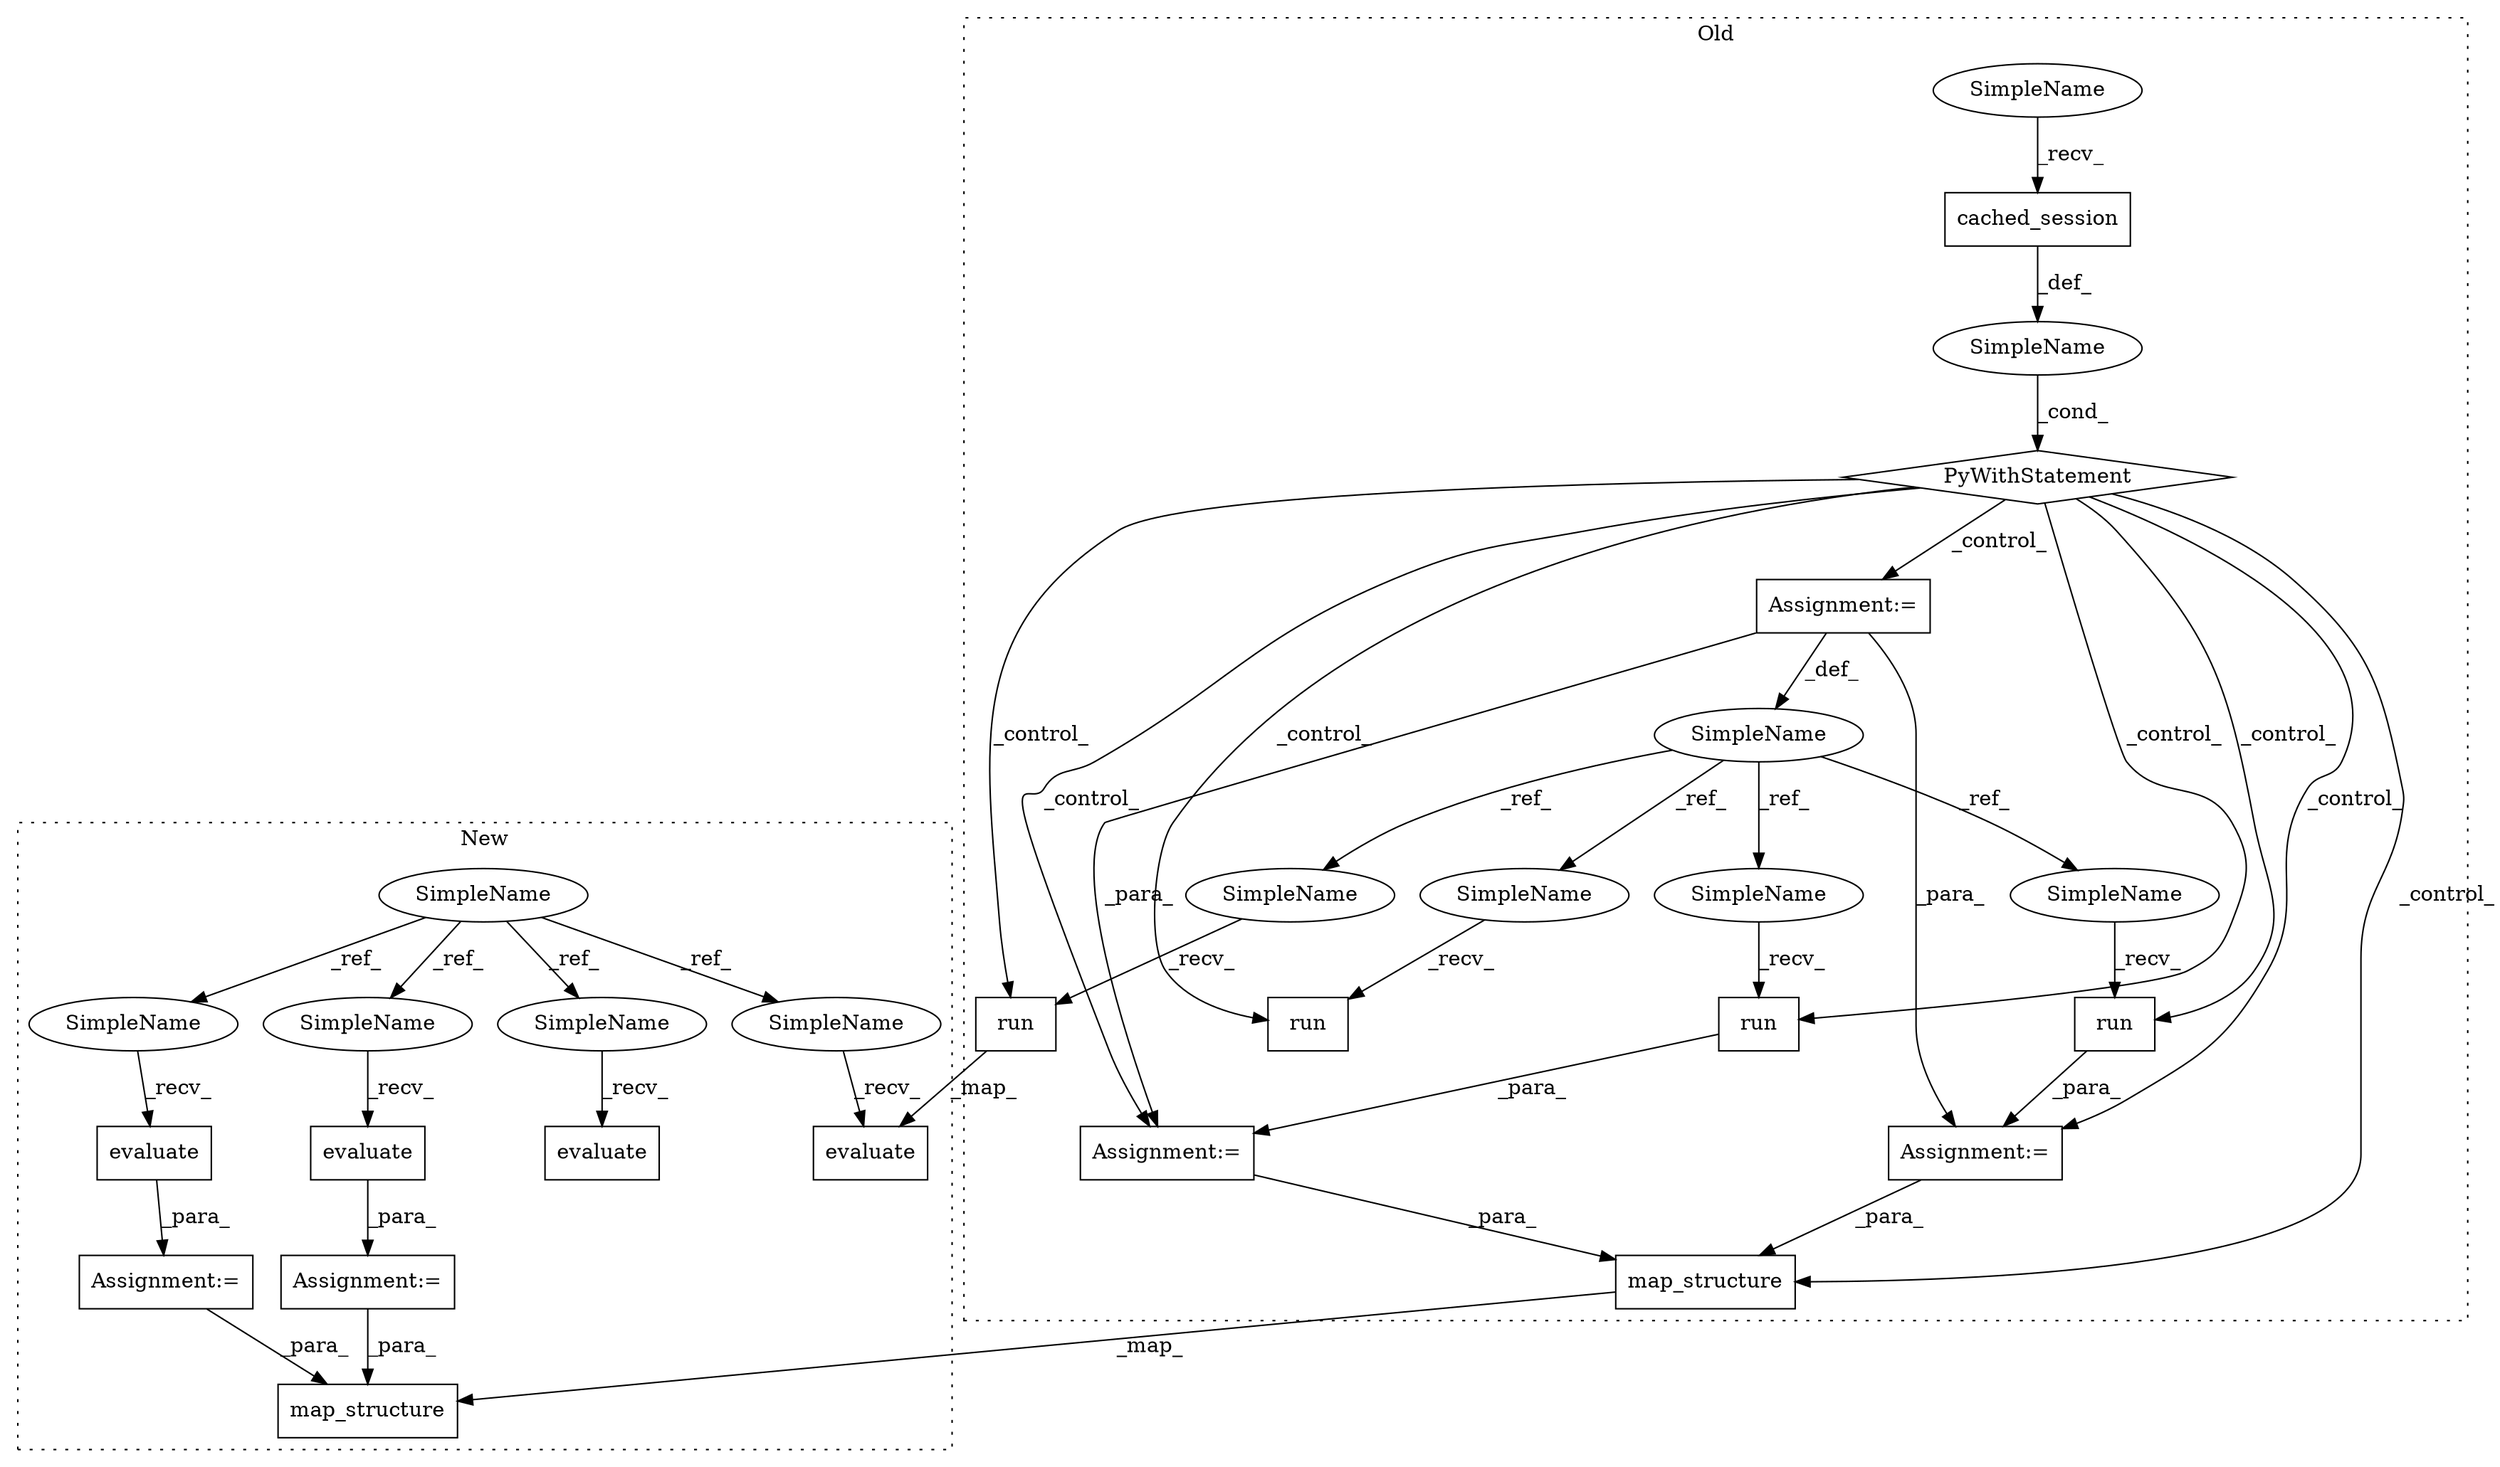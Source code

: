digraph G {
subgraph cluster0 {
1 [label="cached_session" a="32" s="5308" l="16" shape="box"];
3 [label="PyWithStatement" a="104" s="5293,5324" l="10,2" shape="diamond"];
4 [label="SimpleName" a="42" s="" l="" shape="ellipse"];
5 [label="Assignment:=" a="7" s="5338" l="4" shape="box"];
6 [label="run" a="32" s="5520,5530" l="4,1" shape="box"];
7 [label="Assignment:=" a="7" s="5514" l="1" shape="box"];
11 [label="run" a="32" s="5355,5400" l="4,1" shape="box"];
12 [label="SimpleName" a="42" s="5338" l="4" shape="ellipse"];
13 [label="run" a="32" s="5552,5562" l="4,1" shape="box"];
14 [label="map_structure" a="32" s="5576,5657" l="14,1" shape="box"];
16 [label="run" a="32" s="5728,5740" l="4,1" shape="box"];
18 [label="Assignment:=" a="7" s="5546" l="1" shape="box"];
21 [label="SimpleName" a="42" s="5723" l="4" shape="ellipse"];
22 [label="SimpleName" a="42" s="5547" l="4" shape="ellipse"];
23 [label="SimpleName" a="42" s="5350" l="4" shape="ellipse"];
24 [label="SimpleName" a="42" s="5515" l="4" shape="ellipse"];
29 [label="SimpleName" a="42" s="5303" l="4" shape="ellipse"];
label = "Old";
style="dotted";
}
subgraph cluster1 {
2 [label="evaluate" a="32" s="5366,5381" l="9,1" shape="box"];
8 [label="Assignment:=" a="7" s="5360" l="1" shape="box"];
9 [label="SimpleName" a="42" s="4425" l="4" shape="ellipse"];
10 [label="evaluate" a="32" s="5154,5204" l="9,1" shape="box"];
15 [label="map_structure" a="32" s="5393,5474" l="14,1" shape="box"];
17 [label="evaluate" a="32" s="5331,5346" l="9,1" shape="box"];
19 [label="Assignment:=" a="7" s="5325" l="1" shape="box"];
20 [label="evaluate" a="32" s="5546,5563" l="9,1" shape="box"];
25 [label="SimpleName" a="42" s="5326" l="4" shape="ellipse"];
26 [label="SimpleName" a="42" s="5149" l="4" shape="ellipse"];
27 [label="SimpleName" a="42" s="5361" l="4" shape="ellipse"];
28 [label="SimpleName" a="42" s="5541" l="4" shape="ellipse"];
label = "New";
style="dotted";
}
1 -> 4 [label="_def_"];
2 -> 8 [label="_para_"];
3 -> 5 [label="_control_"];
3 -> 16 [label="_control_"];
3 -> 11 [label="_control_"];
3 -> 13 [label="_control_"];
3 -> 7 [label="_control_"];
3 -> 18 [label="_control_"];
3 -> 14 [label="_control_"];
3 -> 6 [label="_control_"];
4 -> 3 [label="_cond_"];
5 -> 18 [label="_para_"];
5 -> 7 [label="_para_"];
5 -> 12 [label="_def_"];
6 -> 7 [label="_para_"];
7 -> 14 [label="_para_"];
8 -> 15 [label="_para_"];
9 -> 25 [label="_ref_"];
9 -> 27 [label="_ref_"];
9 -> 28 [label="_ref_"];
9 -> 26 [label="_ref_"];
11 -> 10 [label="_map_"];
12 -> 24 [label="_ref_"];
12 -> 23 [label="_ref_"];
12 -> 22 [label="_ref_"];
12 -> 21 [label="_ref_"];
13 -> 18 [label="_para_"];
14 -> 15 [label="_map_"];
17 -> 19 [label="_para_"];
18 -> 14 [label="_para_"];
19 -> 15 [label="_para_"];
21 -> 16 [label="_recv_"];
22 -> 13 [label="_recv_"];
23 -> 11 [label="_recv_"];
24 -> 6 [label="_recv_"];
25 -> 17 [label="_recv_"];
26 -> 10 [label="_recv_"];
27 -> 2 [label="_recv_"];
28 -> 20 [label="_recv_"];
29 -> 1 [label="_recv_"];
}